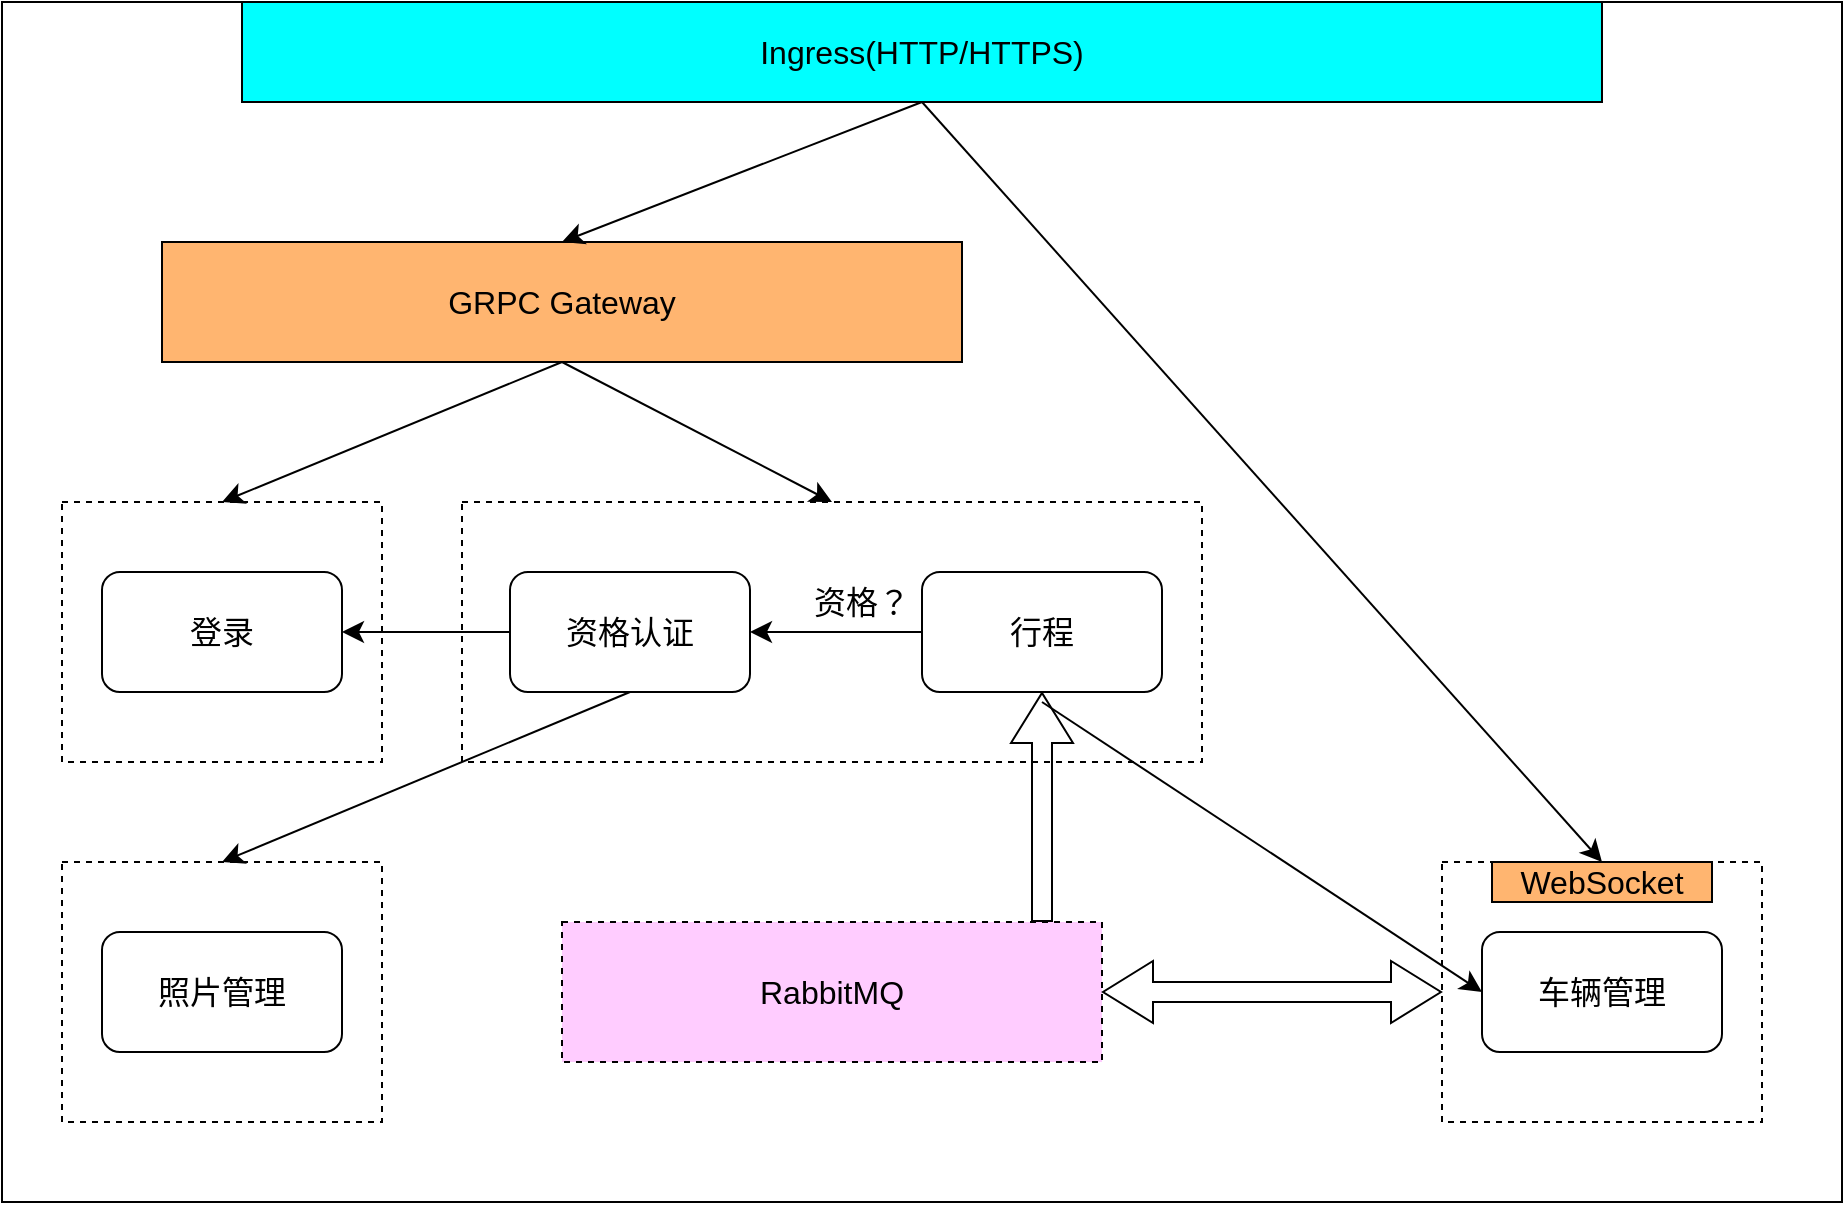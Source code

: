 <mxfile version="20.8.16" type="device"><diagram id="C5RBs43oDa-KdzZeNtuy" name="Page-1"><mxGraphModel dx="1050" dy="719" grid="1" gridSize="10" guides="1" tooltips="1" connect="1" arrows="1" fold="1" page="1" pageScale="1" pageWidth="827" pageHeight="1169" math="0" shadow="0"><root><mxCell id="WIyWlLk6GJQsqaUBKTNV-0"/><mxCell id="WIyWlLk6GJQsqaUBKTNV-1" parent="WIyWlLk6GJQsqaUBKTNV-0"/><mxCell id="RKJq83AJToFb7ZEOUHqz-0" value="" style="rounded=0;whiteSpace=wrap;html=1;fontSize=16;" vertex="1" parent="WIyWlLk6GJQsqaUBKTNV-1"><mxGeometry x="40" y="40" width="920" height="600" as="geometry"/></mxCell><mxCell id="RKJq83AJToFb7ZEOUHqz-2" value="Ingress(HTTP/HTTPS)" style="rounded=0;whiteSpace=wrap;html=1;fontSize=16;fillColor=#00FFFF;" vertex="1" parent="WIyWlLk6GJQsqaUBKTNV-1"><mxGeometry x="160" y="40" width="680" height="50" as="geometry"/></mxCell><mxCell id="RKJq83AJToFb7ZEOUHqz-3" value="GRPC Gateway" style="rounded=0;whiteSpace=wrap;html=1;fontSize=16;fillColor=#FFB570;" vertex="1" parent="WIyWlLk6GJQsqaUBKTNV-1"><mxGeometry x="120" y="160" width="400" height="60" as="geometry"/></mxCell><mxCell id="RKJq83AJToFb7ZEOUHqz-4" value="" style="rounded=0;whiteSpace=wrap;html=1;fontSize=16;fillColor=#FFFFFF;dashed=1;" vertex="1" parent="WIyWlLk6GJQsqaUBKTNV-1"><mxGeometry x="70" y="290" width="160" height="130" as="geometry"/></mxCell><mxCell id="RKJq83AJToFb7ZEOUHqz-5" value="登录" style="rounded=1;whiteSpace=wrap;html=1;fontSize=16;fillColor=#FFFFFF;" vertex="1" parent="WIyWlLk6GJQsqaUBKTNV-1"><mxGeometry x="90" y="325" width="120" height="60" as="geometry"/></mxCell><mxCell id="RKJq83AJToFb7ZEOUHqz-6" value="" style="rounded=0;whiteSpace=wrap;html=1;fontSize=16;fillColor=#FFFFFF;dashed=1;" vertex="1" parent="WIyWlLk6GJQsqaUBKTNV-1"><mxGeometry x="70" y="470" width="160" height="130" as="geometry"/></mxCell><mxCell id="RKJq83AJToFb7ZEOUHqz-7" value="照片管理" style="rounded=1;whiteSpace=wrap;html=1;fontSize=16;fillColor=#FFFFFF;" vertex="1" parent="WIyWlLk6GJQsqaUBKTNV-1"><mxGeometry x="90" y="505" width="120" height="60" as="geometry"/></mxCell><mxCell id="RKJq83AJToFb7ZEOUHqz-9" value="" style="rounded=0;whiteSpace=wrap;html=1;fontSize=16;fillColor=#FFFFFF;dashed=1;" vertex="1" parent="WIyWlLk6GJQsqaUBKTNV-1"><mxGeometry x="270" y="290" width="370" height="130" as="geometry"/></mxCell><mxCell id="RKJq83AJToFb7ZEOUHqz-10" value="RabbitMQ" style="rounded=0;whiteSpace=wrap;html=1;fontSize=16;fillColor=#FFCCFF;dashed=1;" vertex="1" parent="WIyWlLk6GJQsqaUBKTNV-1"><mxGeometry x="320" y="500" width="270" height="70" as="geometry"/></mxCell><mxCell id="RKJq83AJToFb7ZEOUHqz-11" value="资格认证" style="rounded=1;whiteSpace=wrap;html=1;fontSize=16;fillColor=#FFFFFF;" vertex="1" parent="WIyWlLk6GJQsqaUBKTNV-1"><mxGeometry x="294" y="325" width="120" height="60" as="geometry"/></mxCell><mxCell id="RKJq83AJToFb7ZEOUHqz-12" value="行程" style="rounded=1;whiteSpace=wrap;html=1;fontSize=16;fillColor=#FFFFFF;" vertex="1" parent="WIyWlLk6GJQsqaUBKTNV-1"><mxGeometry x="500" y="325" width="120" height="60" as="geometry"/></mxCell><mxCell id="RKJq83AJToFb7ZEOUHqz-13" value="" style="rounded=0;whiteSpace=wrap;html=1;fontSize=16;fillColor=#FFFFFF;dashed=1;" vertex="1" parent="WIyWlLk6GJQsqaUBKTNV-1"><mxGeometry x="760" y="470" width="160" height="130" as="geometry"/></mxCell><mxCell id="RKJq83AJToFb7ZEOUHqz-14" value="车辆管理" style="rounded=1;whiteSpace=wrap;html=1;fontSize=16;fillColor=#FFFFFF;" vertex="1" parent="WIyWlLk6GJQsqaUBKTNV-1"><mxGeometry x="780" y="505" width="120" height="60" as="geometry"/></mxCell><mxCell id="RKJq83AJToFb7ZEOUHqz-15" value="" style="endArrow=classic;html=1;rounded=0;fontSize=12;startSize=8;endSize=8;curved=1;entryX=0.5;entryY=0;entryDx=0;entryDy=0;exitX=0.5;exitY=1;exitDx=0;exitDy=0;" edge="1" parent="WIyWlLk6GJQsqaUBKTNV-1" source="RKJq83AJToFb7ZEOUHqz-2" target="RKJq83AJToFb7ZEOUHqz-13"><mxGeometry width="50" height="50" relative="1" as="geometry"><mxPoint x="600" y="180" as="sourcePoint"/><mxPoint x="650" y="130" as="targetPoint"/></mxGeometry></mxCell><mxCell id="RKJq83AJToFb7ZEOUHqz-16" value="" style="endArrow=classic;html=1;rounded=0;fontSize=12;startSize=8;endSize=8;curved=1;exitX=0.5;exitY=1;exitDx=0;exitDy=0;entryX=0.5;entryY=0;entryDx=0;entryDy=0;" edge="1" parent="WIyWlLk6GJQsqaUBKTNV-1" source="RKJq83AJToFb7ZEOUHqz-2" target="RKJq83AJToFb7ZEOUHqz-3"><mxGeometry width="50" height="50" relative="1" as="geometry"><mxPoint x="460" y="160" as="sourcePoint"/><mxPoint x="510" y="110" as="targetPoint"/></mxGeometry></mxCell><mxCell id="RKJq83AJToFb7ZEOUHqz-18" value="WebSocket" style="rounded=0;whiteSpace=wrap;html=1;fontSize=16;fillColor=#FFB570;labelBorderColor=none;labelBackgroundColor=none;" vertex="1" parent="WIyWlLk6GJQsqaUBKTNV-1"><mxGeometry x="785" y="470" width="110" height="20" as="geometry"/></mxCell><mxCell id="RKJq83AJToFb7ZEOUHqz-19" value="" style="shape=flexArrow;endArrow=classic;startArrow=classic;html=1;rounded=0;fontSize=12;startSize=8;endSize=8;curved=1;exitX=1;exitY=0.5;exitDx=0;exitDy=0;entryX=0;entryY=0.5;entryDx=0;entryDy=0;" edge="1" parent="WIyWlLk6GJQsqaUBKTNV-1" source="RKJq83AJToFb7ZEOUHqz-10" target="RKJq83AJToFb7ZEOUHqz-13"><mxGeometry width="100" height="100" relative="1" as="geometry"><mxPoint x="630" y="620" as="sourcePoint"/><mxPoint x="730" y="520" as="targetPoint"/></mxGeometry></mxCell><mxCell id="RKJq83AJToFb7ZEOUHqz-20" value="" style="shape=flexArrow;endArrow=classic;html=1;rounded=0;fontSize=12;startSize=8;endSize=8;curved=1;entryX=0.5;entryY=1;entryDx=0;entryDy=0;" edge="1" parent="WIyWlLk6GJQsqaUBKTNV-1" target="RKJq83AJToFb7ZEOUHqz-12"><mxGeometry width="50" height="50" relative="1" as="geometry"><mxPoint x="560" y="500" as="sourcePoint"/><mxPoint x="590" y="450" as="targetPoint"/></mxGeometry></mxCell><mxCell id="RKJq83AJToFb7ZEOUHqz-21" value="" style="endArrow=classic;html=1;rounded=0;fontSize=12;startSize=8;endSize=8;curved=1;entryX=0.5;entryY=0;entryDx=0;entryDy=0;exitX=0.5;exitY=1;exitDx=0;exitDy=0;" edge="1" parent="WIyWlLk6GJQsqaUBKTNV-1" source="RKJq83AJToFb7ZEOUHqz-3" target="RKJq83AJToFb7ZEOUHqz-4"><mxGeometry width="50" height="50" relative="1" as="geometry"><mxPoint x="290" y="290" as="sourcePoint"/><mxPoint x="340" y="240" as="targetPoint"/></mxGeometry></mxCell><mxCell id="RKJq83AJToFb7ZEOUHqz-22" value="" style="endArrow=classic;html=1;rounded=0;fontSize=12;startSize=8;endSize=8;curved=1;entryX=0.5;entryY=0;entryDx=0;entryDy=0;" edge="1" parent="WIyWlLk6GJQsqaUBKTNV-1" target="RKJq83AJToFb7ZEOUHqz-9"><mxGeometry width="50" height="50" relative="1" as="geometry"><mxPoint x="320" y="220" as="sourcePoint"/><mxPoint x="410" y="230" as="targetPoint"/></mxGeometry></mxCell><mxCell id="RKJq83AJToFb7ZEOUHqz-23" value="" style="endArrow=classic;html=1;rounded=0;fontSize=12;startSize=8;endSize=8;curved=1;entryX=1;entryY=0.5;entryDx=0;entryDy=0;exitX=0;exitY=0.5;exitDx=0;exitDy=0;" edge="1" parent="WIyWlLk6GJQsqaUBKTNV-1" source="RKJq83AJToFb7ZEOUHqz-12" target="RKJq83AJToFb7ZEOUHqz-11"><mxGeometry width="50" height="50" relative="1" as="geometry"><mxPoint x="440" y="390" as="sourcePoint"/><mxPoint x="490" y="340" as="targetPoint"/></mxGeometry></mxCell><mxCell id="RKJq83AJToFb7ZEOUHqz-24" value="资格？" style="text;html=1;strokeColor=none;fillColor=none;align=center;verticalAlign=middle;whiteSpace=wrap;rounded=0;fontSize=16;" vertex="1" parent="WIyWlLk6GJQsqaUBKTNV-1"><mxGeometry x="440" y="325" width="60" height="30" as="geometry"/></mxCell><mxCell id="RKJq83AJToFb7ZEOUHqz-25" value="" style="endArrow=classic;html=1;rounded=0;fontSize=12;startSize=8;endSize=8;curved=1;exitX=0.5;exitY=1;exitDx=0;exitDy=0;entryX=0.5;entryY=0;entryDx=0;entryDy=0;" edge="1" parent="WIyWlLk6GJQsqaUBKTNV-1" source="RKJq83AJToFb7ZEOUHqz-11" target="RKJq83AJToFb7ZEOUHqz-6"><mxGeometry width="50" height="50" relative="1" as="geometry"><mxPoint x="270" y="500" as="sourcePoint"/><mxPoint x="320" y="450" as="targetPoint"/></mxGeometry></mxCell><mxCell id="RKJq83AJToFb7ZEOUHqz-26" value="" style="endArrow=classic;html=1;rounded=0;fontSize=12;startSize=8;endSize=8;curved=1;entryX=1;entryY=0.5;entryDx=0;entryDy=0;exitX=0;exitY=0.5;exitDx=0;exitDy=0;" edge="1" parent="WIyWlLk6GJQsqaUBKTNV-1" source="RKJq83AJToFb7ZEOUHqz-11" target="RKJq83AJToFb7ZEOUHqz-5"><mxGeometry width="50" height="50" relative="1" as="geometry"><mxPoint x="260" y="490" as="sourcePoint"/><mxPoint x="310" y="440" as="targetPoint"/></mxGeometry></mxCell><mxCell id="RKJq83AJToFb7ZEOUHqz-27" value="" style="endArrow=classic;html=1;rounded=0;fontSize=12;startSize=8;endSize=8;curved=1;entryX=0;entryY=0.5;entryDx=0;entryDy=0;" edge="1" parent="WIyWlLk6GJQsqaUBKTNV-1" target="RKJq83AJToFb7ZEOUHqz-14"><mxGeometry width="50" height="50" relative="1" as="geometry"><mxPoint x="560" y="390" as="sourcePoint"/><mxPoint x="760" y="540" as="targetPoint"/></mxGeometry></mxCell></root></mxGraphModel></diagram></mxfile>